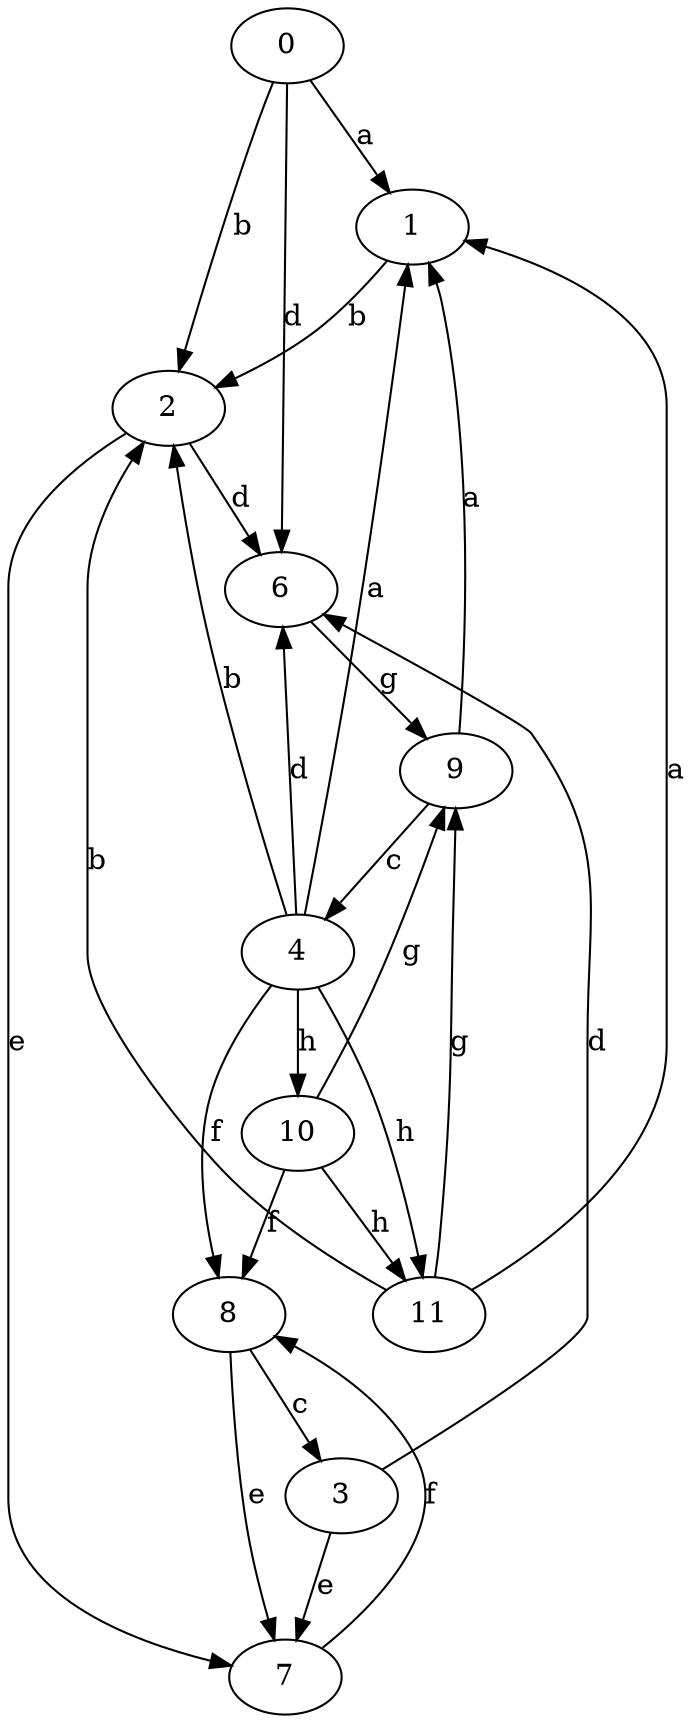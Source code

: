 strict digraph  {
0;
1;
2;
3;
4;
6;
7;
8;
9;
10;
11;
0 -> 1  [label=a];
0 -> 2  [label=b];
0 -> 6  [label=d];
1 -> 2  [label=b];
2 -> 6  [label=d];
2 -> 7  [label=e];
3 -> 6  [label=d];
3 -> 7  [label=e];
4 -> 1  [label=a];
4 -> 2  [label=b];
4 -> 6  [label=d];
4 -> 8  [label=f];
4 -> 10  [label=h];
4 -> 11  [label=h];
6 -> 9  [label=g];
7 -> 8  [label=f];
8 -> 3  [label=c];
8 -> 7  [label=e];
9 -> 1  [label=a];
9 -> 4  [label=c];
10 -> 8  [label=f];
10 -> 9  [label=g];
10 -> 11  [label=h];
11 -> 1  [label=a];
11 -> 2  [label=b];
11 -> 9  [label=g];
}
